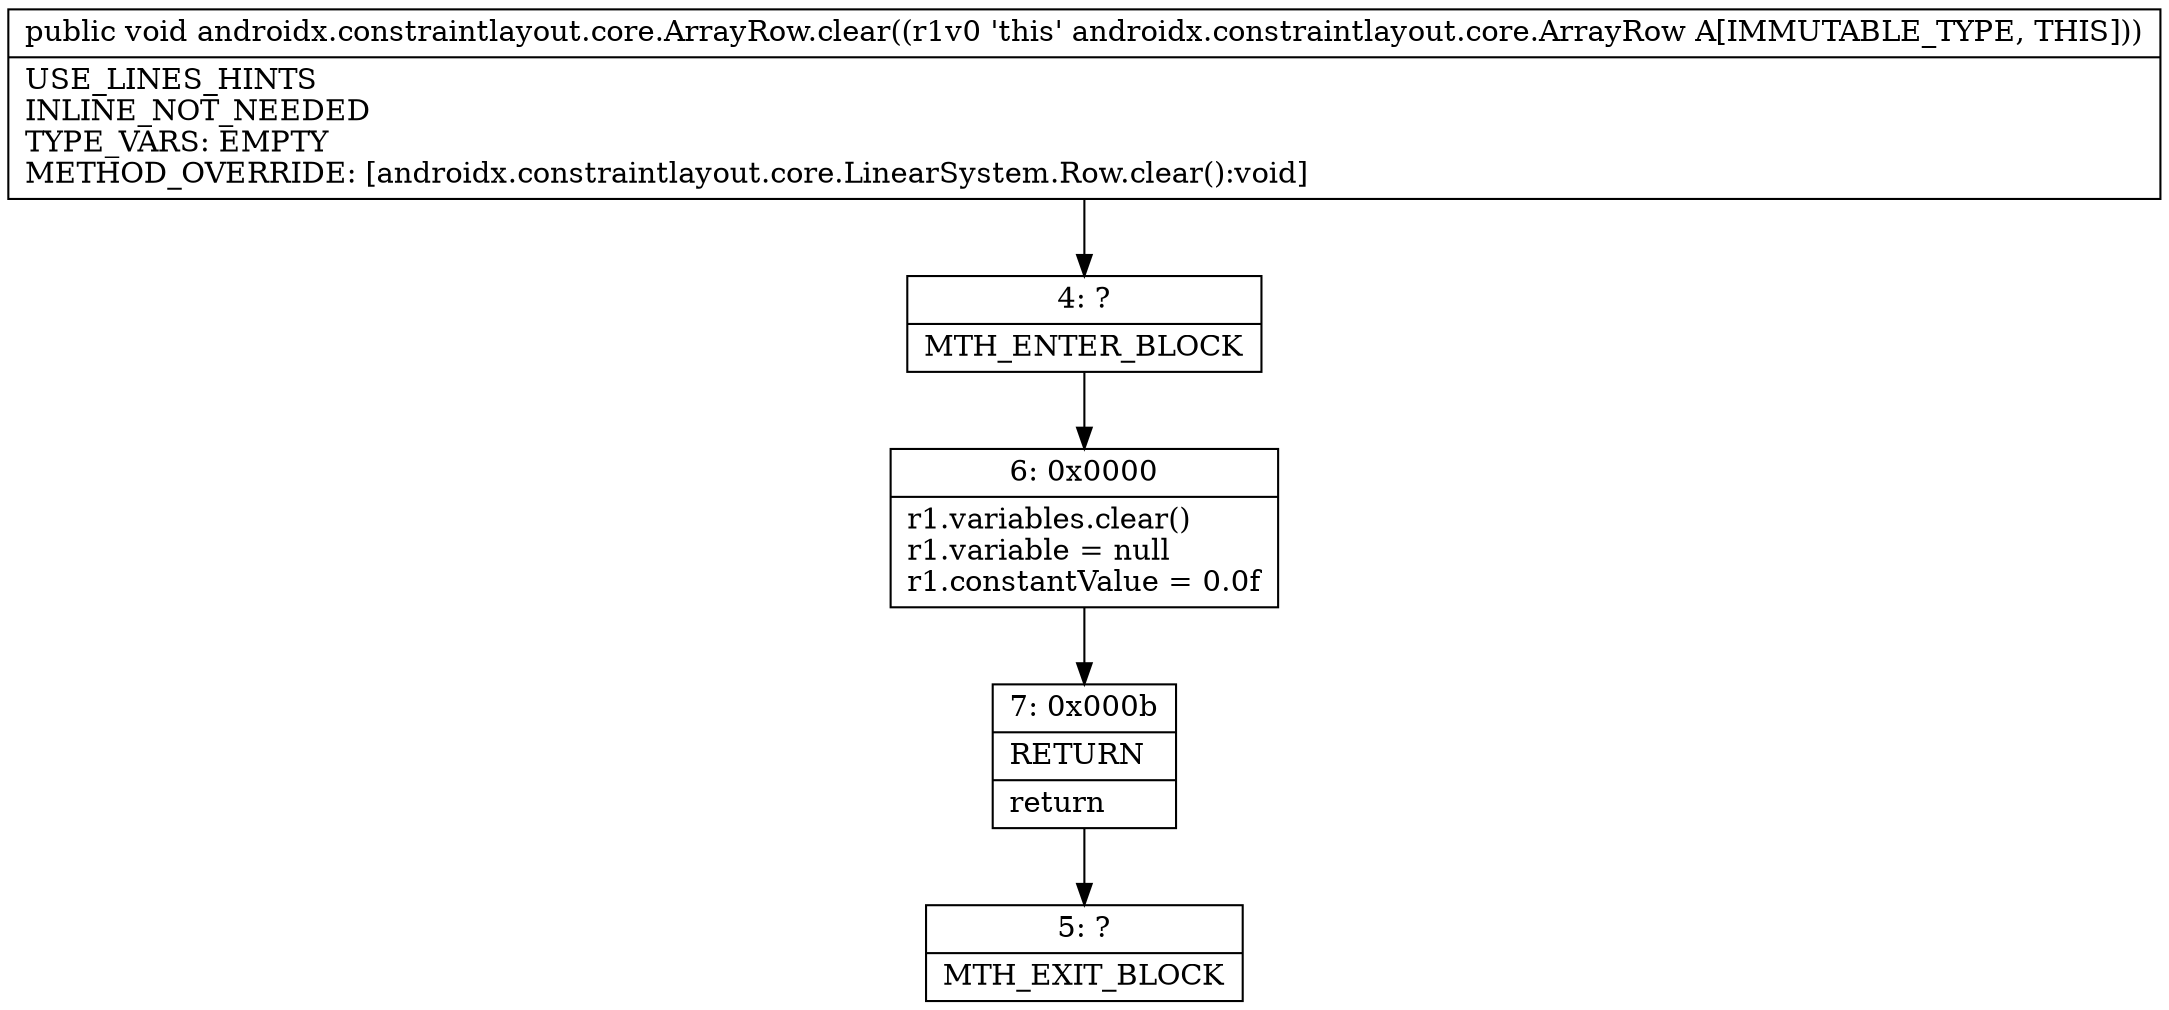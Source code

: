 digraph "CFG forandroidx.constraintlayout.core.ArrayRow.clear()V" {
Node_4 [shape=record,label="{4\:\ ?|MTH_ENTER_BLOCK\l}"];
Node_6 [shape=record,label="{6\:\ 0x0000|r1.variables.clear()\lr1.variable = null\lr1.constantValue = 0.0f\l}"];
Node_7 [shape=record,label="{7\:\ 0x000b|RETURN\l|return\l}"];
Node_5 [shape=record,label="{5\:\ ?|MTH_EXIT_BLOCK\l}"];
MethodNode[shape=record,label="{public void androidx.constraintlayout.core.ArrayRow.clear((r1v0 'this' androidx.constraintlayout.core.ArrayRow A[IMMUTABLE_TYPE, THIS]))  | USE_LINES_HINTS\lINLINE_NOT_NEEDED\lTYPE_VARS: EMPTY\lMETHOD_OVERRIDE: [androidx.constraintlayout.core.LinearSystem.Row.clear():void]\l}"];
MethodNode -> Node_4;Node_4 -> Node_6;
Node_6 -> Node_7;
Node_7 -> Node_5;
}

